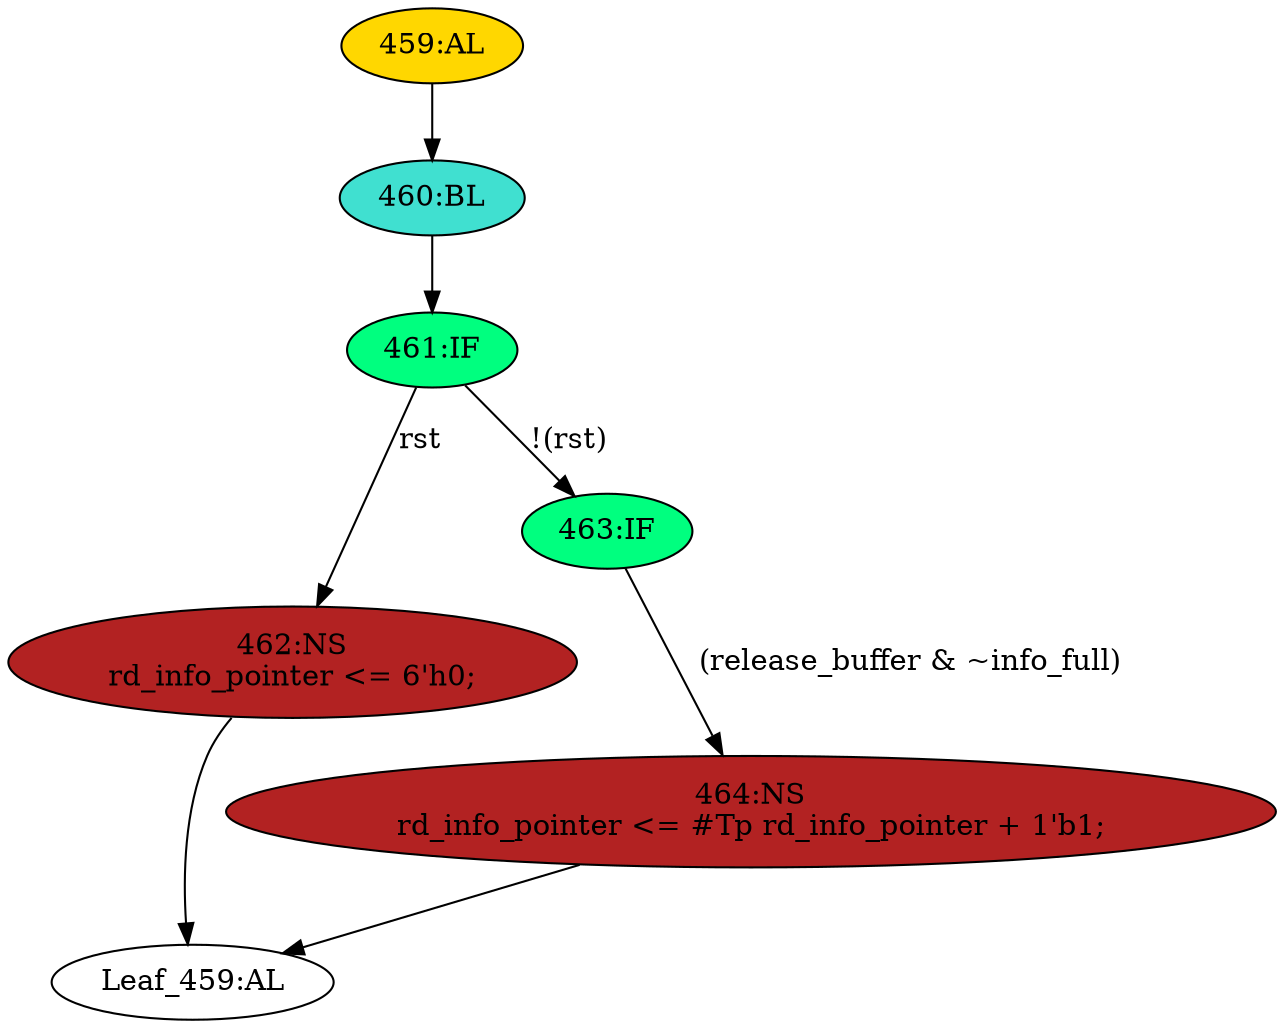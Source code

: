 strict digraph "" {
	node [label="\N"];
	"461:IF"	 [ast="<pyverilog.vparser.ast.IfStatement object at 0x7feea1c083d0>",
		fillcolor=springgreen,
		label="461:IF",
		statements="[]",
		style=filled,
		typ=IfStatement];
	"462:NS"	 [ast="<pyverilog.vparser.ast.NonblockingSubstitution object at 0x7feea1c0b5d0>",
		fillcolor=firebrick,
		label="462:NS
rd_info_pointer <= 6'h0;",
		statements="[<pyverilog.vparser.ast.NonblockingSubstitution object at 0x7feea1c0b5d0>]",
		style=filled,
		typ=NonblockingSubstitution];
	"461:IF" -> "462:NS"	 [cond="['rst']",
		label=rst,
		lineno=461];
	"463:IF"	 [ast="<pyverilog.vparser.ast.IfStatement object at 0x7feea1c08f10>",
		fillcolor=springgreen,
		label="463:IF",
		statements="[]",
		style=filled,
		typ=IfStatement];
	"461:IF" -> "463:IF"	 [cond="['rst']",
		label="!(rst)",
		lineno=461];
	"Leaf_459:AL"	 [def_var="['rd_info_pointer']",
		label="Leaf_459:AL"];
	"462:NS" -> "Leaf_459:AL"	 [cond="[]",
		lineno=None];
	"464:NS"	 [ast="<pyverilog.vparser.ast.NonblockingSubstitution object at 0x7feea1c08f90>",
		fillcolor=firebrick,
		label="464:NS
rd_info_pointer <= #Tp rd_info_pointer + 1'b1;",
		statements="[<pyverilog.vparser.ast.NonblockingSubstitution object at 0x7feea1c08f90>]",
		style=filled,
		typ=NonblockingSubstitution];
	"464:NS" -> "Leaf_459:AL"	 [cond="[]",
		lineno=None];
	"459:AL"	 [ast="<pyverilog.vparser.ast.Always object at 0x7feea1c0b7d0>",
		clk_sens=True,
		fillcolor=gold,
		label="459:AL",
		sens="['clk', 'rst']",
		statements="[]",
		style=filled,
		typ=Always,
		use_var="['rst', 'info_full', 'rd_info_pointer', 'release_buffer']"];
	"460:BL"	 [ast="<pyverilog.vparser.ast.Block object at 0x7feea1c0b950>",
		fillcolor=turquoise,
		label="460:BL",
		statements="[]",
		style=filled,
		typ=Block];
	"459:AL" -> "460:BL"	 [cond="[]",
		lineno=None];
	"463:IF" -> "464:NS"	 [cond="['release_buffer', 'info_full']",
		label="(release_buffer & ~info_full)",
		lineno=463];
	"460:BL" -> "461:IF"	 [cond="[]",
		lineno=None];
}

